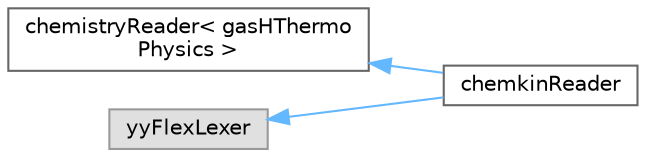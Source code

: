 digraph "Graphical Class Hierarchy"
{
 // LATEX_PDF_SIZE
  bgcolor="transparent";
  edge [fontname=Helvetica,fontsize=10,labelfontname=Helvetica,labelfontsize=10];
  node [fontname=Helvetica,fontsize=10,shape=box,height=0.2,width=0.4];
  rankdir="LR";
  Node0 [id="Node000000",label="chemistryReader\< gasHThermo\lPhysics \>",height=0.2,width=0.4,color="grey40", fillcolor="white", style="filled",URL="$classFoam_1_1chemistryReader.html",tooltip=" "];
  Node0 -> Node1 [id="edge4396_Node000000_Node000001",dir="back",color="steelblue1",style="solid",tooltip=" "];
  Node1 [id="Node000001",label="chemkinReader",height=0.2,width=0.4,color="grey40", fillcolor="white", style="filled",URL="$classFoam_1_1chemkinReader.html",tooltip="Foam::chemkinReader."];
  Node2 [id="Node000002",label="yyFlexLexer",height=0.2,width=0.4,color="grey60", fillcolor="#E0E0E0", style="filled",tooltip=" "];
  Node2 -> Node1 [id="edge4397_Node000002_Node000001",dir="back",color="steelblue1",style="solid",tooltip=" "];
}
